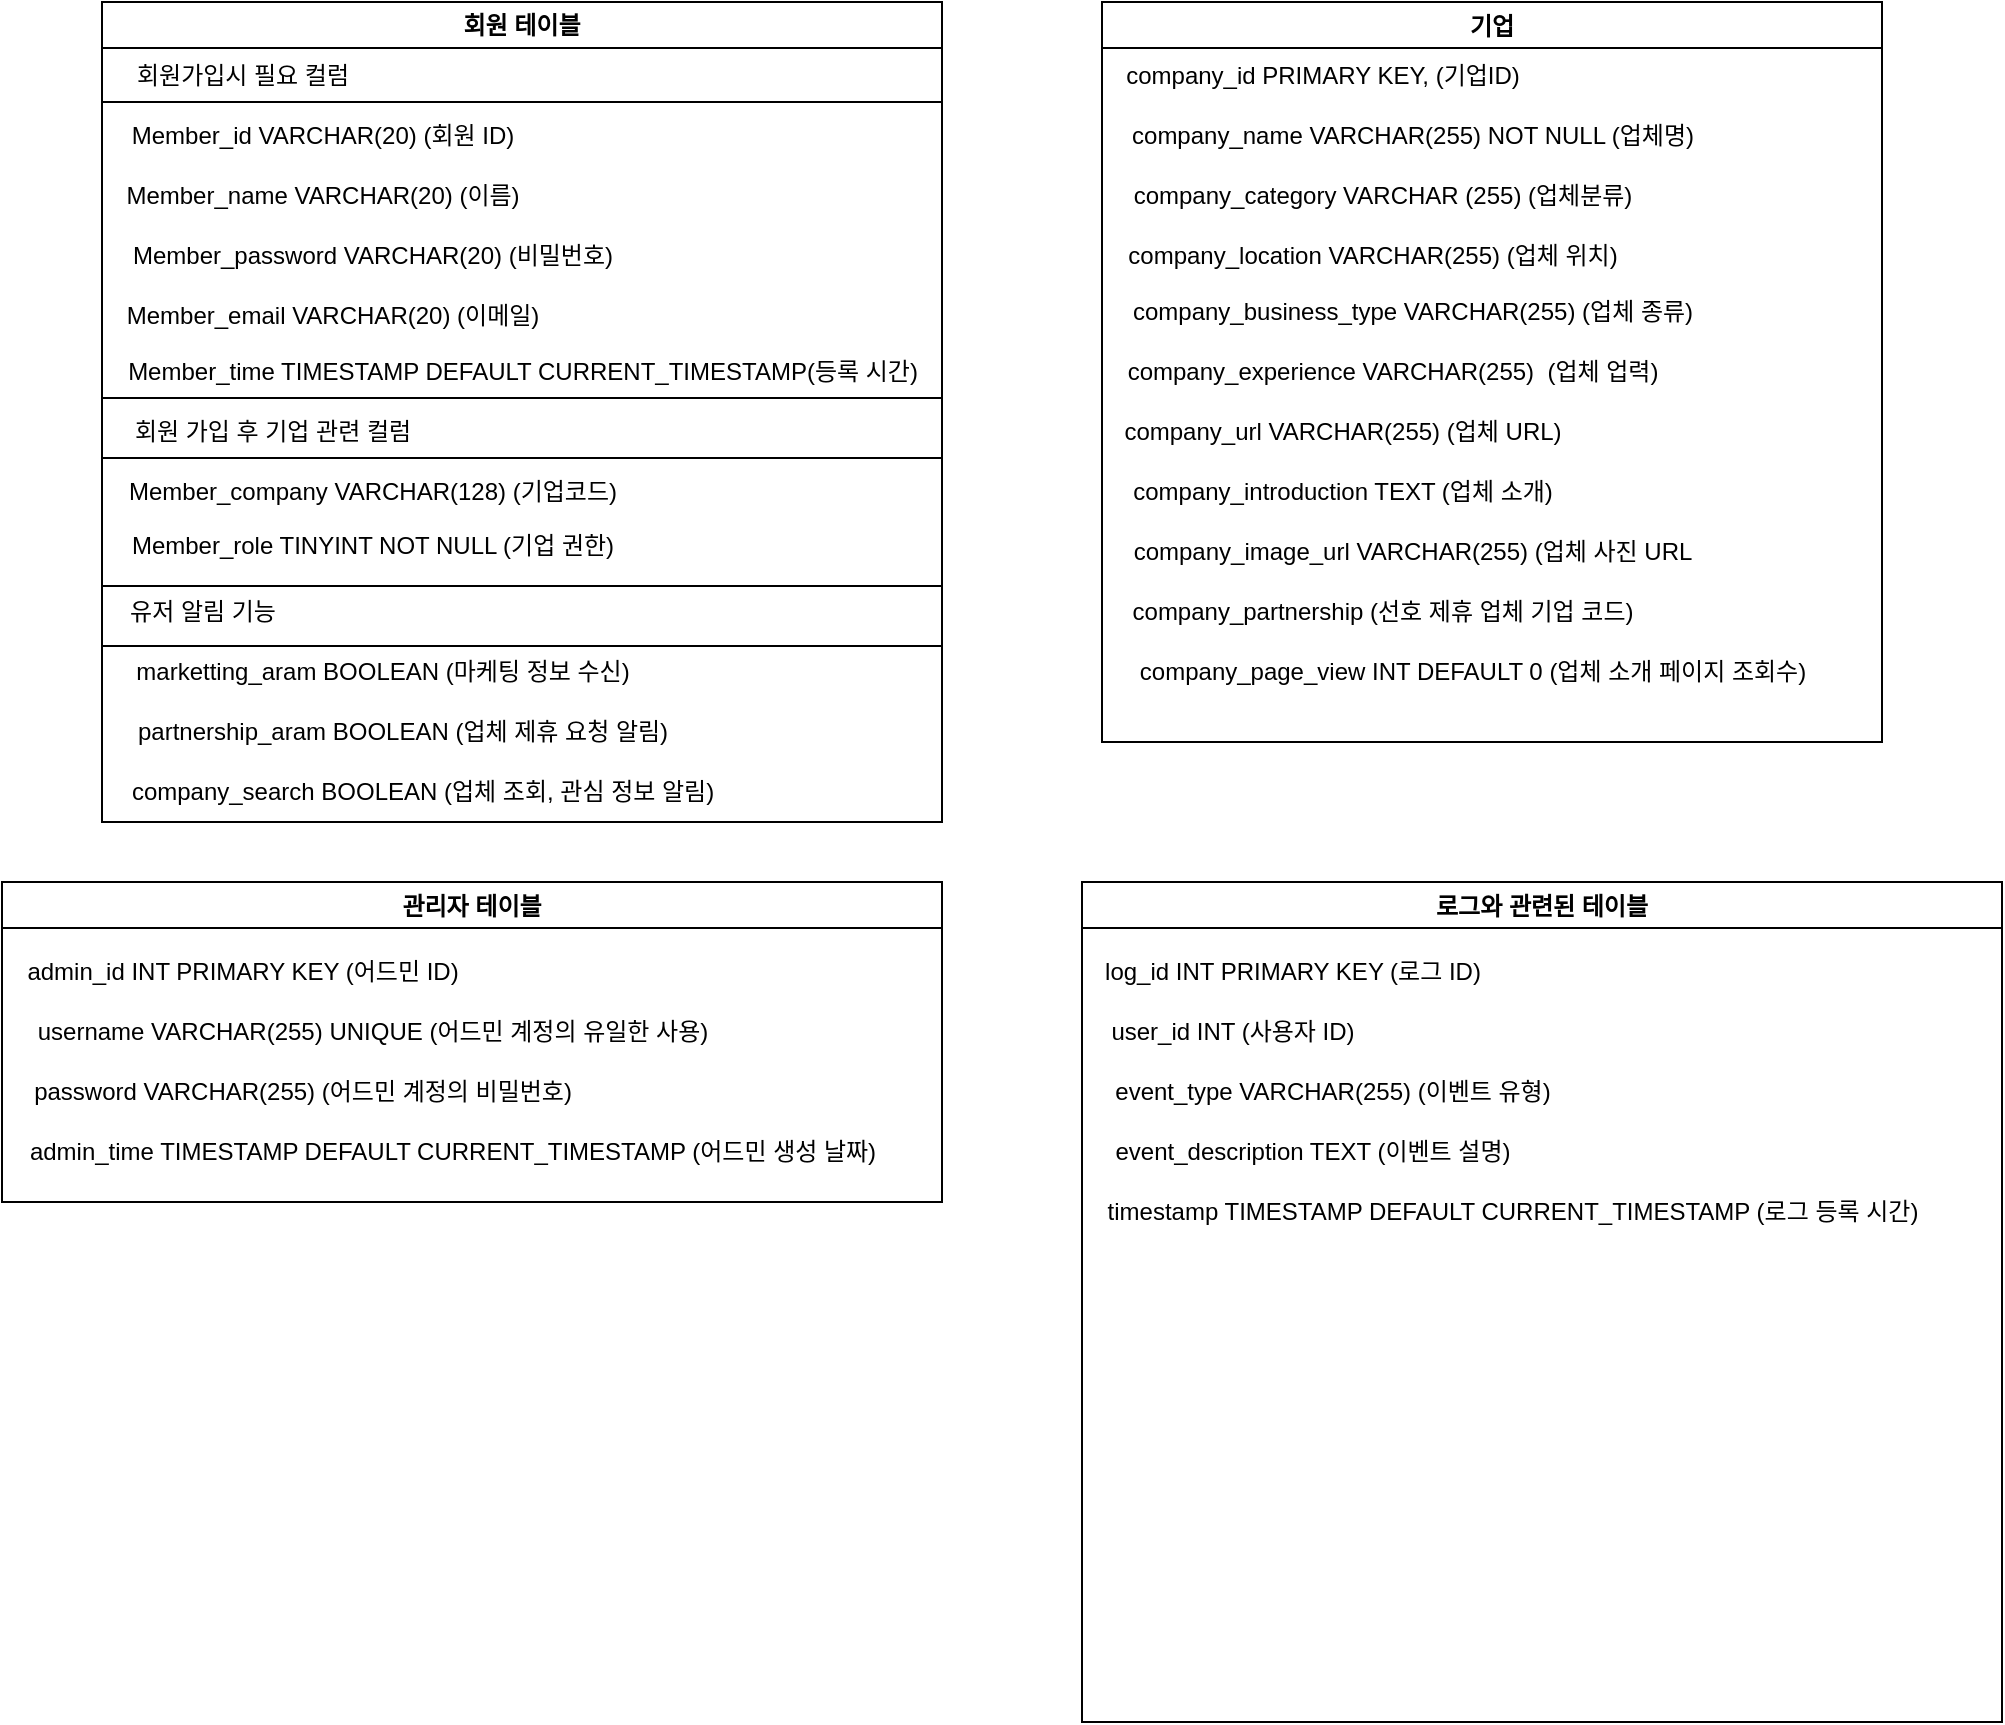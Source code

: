 <mxfile>
    <diagram id="IJYANa2vVbg0GQzpNW_r" name="페이지-1">
        <mxGraphModel dx="2290" dy="3135" grid="1" gridSize="10" guides="1" tooltips="1" connect="1" arrows="1" fold="1" page="1" pageScale="1" pageWidth="827" pageHeight="1169" math="0" shadow="0">
            <root>
                <mxCell id="0"/>
                <mxCell id="1" parent="0"/>
                <mxCell id="3" value="회원 테이블" style="swimlane;whiteSpace=wrap;html=1;" parent="1" vertex="1">
                    <mxGeometry x="370" y="10" width="420" height="410" as="geometry"/>
                </mxCell>
                <mxCell id="13" value="" style="shape=crossbar;whiteSpace=wrap;html=1;rounded=1;" vertex="1" parent="3">
                    <mxGeometry y="40" width="420" height="20" as="geometry"/>
                </mxCell>
                <mxCell id="14" value="회원가입시 필요 컬럼" style="text;html=1;align=center;verticalAlign=middle;resizable=0;points=[];autosize=1;strokeColor=none;fillColor=none;" vertex="1" parent="3">
                    <mxGeometry y="22" width="140" height="30" as="geometry"/>
                </mxCell>
                <mxCell id="6" value="Member_name VARCHAR(20) (이름)" style="text;html=1;align=center;verticalAlign=middle;resizable=0;points=[];autosize=1;strokeColor=none;fillColor=none;" vertex="1" parent="3">
                    <mxGeometry y="82" width="220" height="30" as="geometry"/>
                </mxCell>
                <mxCell id="7" value="Member_password VARCHAR(20) (비밀번호)" style="text;html=1;align=center;verticalAlign=middle;resizable=0;points=[];autosize=1;strokeColor=none;fillColor=none;" vertex="1" parent="3">
                    <mxGeometry y="112" width="270" height="30" as="geometry"/>
                </mxCell>
                <mxCell id="8" value="Member_email VARCHAR(20) (이메일)" style="text;html=1;align=center;verticalAlign=middle;resizable=0;points=[];autosize=1;strokeColor=none;fillColor=none;" vertex="1" parent="3">
                    <mxGeometry y="142" width="230" height="30" as="geometry"/>
                </mxCell>
                <mxCell id="27" value="Member_id VARCHAR(20) (회원 ID)" style="text;html=1;align=center;verticalAlign=middle;resizable=0;points=[];autosize=1;strokeColor=none;fillColor=none;" vertex="1" parent="3">
                    <mxGeometry y="52" width="220" height="30" as="geometry"/>
                </mxCell>
                <mxCell id="96" value="Member_time TIMESTAMP DEFAULT CURRENT_TIMESTAMP(등록 시간)" style="text;html=1;align=center;verticalAlign=middle;resizable=0;points=[];autosize=1;strokeColor=none;fillColor=none;" vertex="1" parent="3">
                    <mxGeometry y="170" width="420" height="30" as="geometry"/>
                </mxCell>
                <mxCell id="77" value="기업" style="swimlane;" vertex="1" parent="1">
                    <mxGeometry x="870" y="10" width="390" height="370" as="geometry"/>
                </mxCell>
                <mxCell id="78" value="company_id PRIMARY KEY, (기업ID)" style="text;html=1;align=center;verticalAlign=middle;resizable=0;points=[];autosize=1;strokeColor=none;fillColor=none;" vertex="1" parent="77">
                    <mxGeometry y="22" width="220" height="30" as="geometry"/>
                </mxCell>
                <mxCell id="79" value="company_name VARCHAR(255) NOT NULL (업체명)" style="text;html=1;align=center;verticalAlign=middle;resizable=0;points=[];autosize=1;strokeColor=none;fillColor=none;" vertex="1" parent="77">
                    <mxGeometry y="52" width="310" height="30" as="geometry"/>
                </mxCell>
                <mxCell id="80" value="company_category VARCHAR (255) (업체분류)" style="text;html=1;align=center;verticalAlign=middle;resizable=0;points=[];autosize=1;strokeColor=none;fillColor=none;" vertex="1" parent="77">
                    <mxGeometry y="82" width="280" height="30" as="geometry"/>
                </mxCell>
                <mxCell id="81" value="company_location VARCHAR(255) (업체 위치)" style="text;html=1;align=center;verticalAlign=middle;resizable=0;points=[];autosize=1;strokeColor=none;fillColor=none;" vertex="1" parent="77">
                    <mxGeometry y="112" width="270" height="30" as="geometry"/>
                </mxCell>
                <mxCell id="82" value="company_business_type VARCHAR(255) (업체 종류)" style="text;html=1;align=center;verticalAlign=middle;resizable=0;points=[];autosize=1;strokeColor=none;fillColor=none;" vertex="1" parent="77">
                    <mxGeometry y="140" width="310" height="30" as="geometry"/>
                </mxCell>
                <mxCell id="83" value="company_experience VARCHAR(255)&amp;nbsp; (업체 업력)" style="text;html=1;align=center;verticalAlign=middle;resizable=0;points=[];autosize=1;strokeColor=none;fillColor=none;" vertex="1" parent="77">
                    <mxGeometry y="170" width="290" height="30" as="geometry"/>
                </mxCell>
                <mxCell id="84" value="company_url VARCHAR(255) (업체 URL)" style="text;html=1;align=center;verticalAlign=middle;resizable=0;points=[];autosize=1;strokeColor=none;fillColor=none;" vertex="1" parent="77">
                    <mxGeometry y="200" width="240" height="30" as="geometry"/>
                </mxCell>
                <mxCell id="85" value="company_introduction TEXT (업체 소개)" style="text;html=1;align=center;verticalAlign=middle;resizable=0;points=[];autosize=1;strokeColor=none;fillColor=none;" vertex="1" parent="77">
                    <mxGeometry y="230" width="240" height="30" as="geometry"/>
                </mxCell>
                <mxCell id="86" value="company_image_url VARCHAR(255) (업체 사진 URL" style="text;html=1;align=center;verticalAlign=middle;resizable=0;points=[];autosize=1;strokeColor=none;fillColor=none;" vertex="1" parent="77">
                    <mxGeometry y="260" width="310" height="30" as="geometry"/>
                </mxCell>
                <mxCell id="87" value="company_partnership (선호 제휴 업체 기업 코드)" style="text;html=1;align=center;verticalAlign=middle;resizable=0;points=[];autosize=1;strokeColor=none;fillColor=none;" vertex="1" parent="77">
                    <mxGeometry y="290" width="280" height="30" as="geometry"/>
                </mxCell>
                <mxCell id="88" value="company_page_view INT DEFAULT 0 (업체 소개 페이지 조회수)" style="text;html=1;align=center;verticalAlign=middle;resizable=0;points=[];autosize=1;strokeColor=none;fillColor=none;" vertex="1" parent="77">
                    <mxGeometry y="320" width="370" height="30" as="geometry"/>
                </mxCell>
                <mxCell id="89" value="로그와 관련된 테이블" style="swimlane;" vertex="1" parent="1">
                    <mxGeometry x="860" y="450" width="460" height="420" as="geometry"/>
                </mxCell>
                <mxCell id="90" value="log_id INT PRIMARY KEY (로그 ID)" style="text;html=1;align=center;verticalAlign=middle;resizable=0;points=[];autosize=1;strokeColor=none;fillColor=none;" vertex="1" parent="89">
                    <mxGeometry y="30" width="210" height="30" as="geometry"/>
                </mxCell>
                <mxCell id="92" style="edgeStyle=none;html=1;" edge="1" parent="89" source="91" target="90">
                    <mxGeometry relative="1" as="geometry"/>
                </mxCell>
                <mxCell id="91" value="user_id INT (사용자 ID)" style="text;html=1;align=center;verticalAlign=middle;resizable=0;points=[];autosize=1;strokeColor=none;fillColor=none;" vertex="1" parent="89">
                    <mxGeometry y="60" width="150" height="30" as="geometry"/>
                </mxCell>
                <mxCell id="93" value="event_type VARCHAR(255) (이벤트 유형)" style="text;html=1;align=center;verticalAlign=middle;resizable=0;points=[];autosize=1;strokeColor=none;fillColor=none;" vertex="1" parent="89">
                    <mxGeometry y="90" width="250" height="30" as="geometry"/>
                </mxCell>
                <mxCell id="94" value="event_description TEXT (이벤트 설명)" style="text;html=1;align=center;verticalAlign=middle;resizable=0;points=[];autosize=1;strokeColor=none;fillColor=none;" vertex="1" parent="89">
                    <mxGeometry y="120" width="230" height="30" as="geometry"/>
                </mxCell>
                <mxCell id="95" value="timestamp TIMESTAMP DEFAULT CURRENT_TIMESTAMP (로그 등록 시간)" style="text;html=1;align=center;verticalAlign=middle;resizable=0;points=[];autosize=1;strokeColor=none;fillColor=none;" vertex="1" parent="89">
                    <mxGeometry y="150" width="430" height="30" as="geometry"/>
                </mxCell>
                <mxCell id="9" value="Member_company VARCHAR(128) (기업코드)" style="text;html=1;align=center;verticalAlign=middle;resizable=0;points=[];autosize=1;strokeColor=none;fillColor=none;" vertex="1" parent="1">
                    <mxGeometry x="370" y="240" width="270" height="30" as="geometry"/>
                </mxCell>
                <mxCell id="11" value="" style="shape=crossbar;whiteSpace=wrap;html=1;rounded=1;" vertex="1" parent="1">
                    <mxGeometry x="370" y="228" width="420" height="20" as="geometry"/>
                </mxCell>
                <mxCell id="15" value="" style="shape=crossbar;whiteSpace=wrap;html=1;rounded=1;" vertex="1" parent="1">
                    <mxGeometry x="370" y="198" width="420" height="20" as="geometry"/>
                </mxCell>
                <mxCell id="16" value="회원 가입 후 기업 관련 컬럼" style="text;html=1;align=center;verticalAlign=middle;resizable=0;points=[];autosize=1;" vertex="1" parent="1">
                    <mxGeometry x="370" y="210" width="170" height="30" as="geometry"/>
                </mxCell>
                <mxCell id="28" value="" style="shape=crossbar;whiteSpace=wrap;html=1;rounded=1;" vertex="1" parent="1">
                    <mxGeometry x="370" y="292" width="420" height="20" as="geometry"/>
                </mxCell>
                <mxCell id="29" value="" style="shape=crossbar;whiteSpace=wrap;html=1;rounded=1;" vertex="1" parent="1">
                    <mxGeometry x="370" y="322" width="420" height="20" as="geometry"/>
                </mxCell>
                <mxCell id="30" value="유저 알림 기능" style="text;html=1;align=center;verticalAlign=middle;resizable=0;points=[];autosize=1;strokeColor=none;fillColor=none;" vertex="1" parent="1">
                    <mxGeometry x="370" y="300" width="100" height="30" as="geometry"/>
                </mxCell>
                <mxCell id="31" value="marketting_aram BOOLEAN (마케팅 정보 수신)" style="text;html=1;align=center;verticalAlign=middle;resizable=0;points=[];autosize=1;strokeColor=none;fillColor=none;" vertex="1" parent="1">
                    <mxGeometry x="370" y="330" width="280" height="30" as="geometry"/>
                </mxCell>
                <mxCell id="32" value="partnership_aram BOOLEAN (업체 제휴 요청 알림)" style="text;html=1;align=center;verticalAlign=middle;resizable=0;points=[];autosize=1;strokeColor=none;fillColor=none;" vertex="1" parent="1">
                    <mxGeometry x="370" y="360" width="300" height="30" as="geometry"/>
                </mxCell>
                <mxCell id="33" value="company_search BOOLEAN (업체 조회, 관심 정보 알림)" style="text;html=1;align=center;verticalAlign=middle;resizable=0;points=[];autosize=1;strokeColor=none;fillColor=none;" vertex="1" parent="1">
                    <mxGeometry x="370" y="390" width="320" height="30" as="geometry"/>
                </mxCell>
                <mxCell id="54" value="Member_role TINYINT NOT NULL (기업 권한)" style="text;html=1;align=center;verticalAlign=middle;resizable=0;points=[];autosize=1;strokeColor=none;fillColor=none;" vertex="1" parent="1">
                    <mxGeometry x="370" y="267" width="270" height="30" as="geometry"/>
                </mxCell>
                <mxCell id="99" value="관리자 테이블" style="swimlane;" vertex="1" parent="1">
                    <mxGeometry x="320" y="450" width="470" height="160" as="geometry"/>
                </mxCell>
                <mxCell id="100" value="admin_id INT PRIMARY KEY (어드민 ID)" style="text;html=1;align=center;verticalAlign=middle;resizable=0;points=[];autosize=1;strokeColor=none;fillColor=none;" vertex="1" parent="99">
                    <mxGeometry y="30" width="240" height="30" as="geometry"/>
                </mxCell>
                <mxCell id="101" value="username VARCHAR(255) UNIQUE (어드민 계정의 유일한 사용)" style="text;html=1;align=center;verticalAlign=middle;resizable=0;points=[];autosize=1;strokeColor=none;fillColor=none;" vertex="1" parent="99">
                    <mxGeometry y="60" width="370" height="30" as="geometry"/>
                </mxCell>
                <mxCell id="102" value="password VARCHAR(255) (어드민 계정의 비밀번호)" style="text;html=1;align=center;verticalAlign=middle;resizable=0;points=[];autosize=1;strokeColor=none;fillColor=none;" vertex="1" parent="99">
                    <mxGeometry y="90" width="300" height="30" as="geometry"/>
                </mxCell>
                <mxCell id="103" value="admin_time TIMESTAMP DEFAULT CURRENT_TIMESTAMP (어드민 생성 날짜)" style="text;html=1;align=center;verticalAlign=middle;resizable=0;points=[];autosize=1;strokeColor=none;fillColor=none;" vertex="1" parent="99">
                    <mxGeometry y="120" width="450" height="30" as="geometry"/>
                </mxCell>
            </root>
        </mxGraphModel>
    </diagram>
</mxfile>